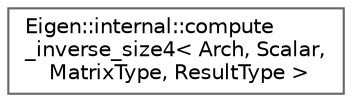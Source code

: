 digraph "Graphical Class Hierarchy"
{
 // LATEX_PDF_SIZE
  bgcolor="transparent";
  edge [fontname=Helvetica,fontsize=10,labelfontname=Helvetica,labelfontsize=10];
  node [fontname=Helvetica,fontsize=10,shape=box,height=0.2,width=0.4];
  rankdir="LR";
  Node0 [id="Node000000",label="Eigen::internal::compute\l_inverse_size4\< Arch, Scalar,\l MatrixType, ResultType \>",height=0.2,width=0.4,color="grey40", fillcolor="white", style="filled",URL="$structEigen_1_1internal_1_1compute__inverse__size4.html",tooltip=" "];
}
